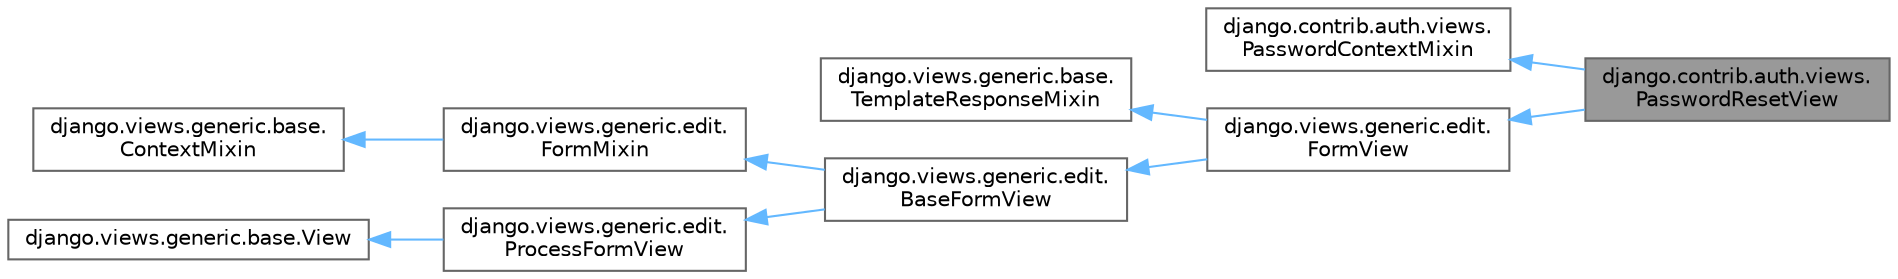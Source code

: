 digraph "django.contrib.auth.views.PasswordResetView"
{
 // LATEX_PDF_SIZE
  bgcolor="transparent";
  edge [fontname=Helvetica,fontsize=10,labelfontname=Helvetica,labelfontsize=10];
  node [fontname=Helvetica,fontsize=10,shape=box,height=0.2,width=0.4];
  rankdir="LR";
  Node1 [id="Node000001",label="django.contrib.auth.views.\lPasswordResetView",height=0.2,width=0.4,color="gray40", fillcolor="grey60", style="filled", fontcolor="black",tooltip=" "];
  Node2 -> Node1 [id="edge9_Node000001_Node000002",dir="back",color="steelblue1",style="solid",tooltip=" "];
  Node2 [id="Node000002",label="django.contrib.auth.views.\lPasswordContextMixin",height=0.2,width=0.4,color="gray40", fillcolor="white", style="filled",URL="$classdjango_1_1contrib_1_1auth_1_1views_1_1PasswordContextMixin.html",tooltip=" "];
  Node3 -> Node1 [id="edge10_Node000001_Node000003",dir="back",color="steelblue1",style="solid",tooltip=" "];
  Node3 [id="Node000003",label="django.views.generic.edit.\lFormView",height=0.2,width=0.4,color="gray40", fillcolor="white", style="filled",URL="$classdjango_1_1views_1_1generic_1_1edit_1_1FormView.html",tooltip=" "];
  Node4 -> Node3 [id="edge11_Node000003_Node000004",dir="back",color="steelblue1",style="solid",tooltip=" "];
  Node4 [id="Node000004",label="django.views.generic.base.\lTemplateResponseMixin",height=0.2,width=0.4,color="gray40", fillcolor="white", style="filled",URL="$classdjango_1_1views_1_1generic_1_1base_1_1TemplateResponseMixin.html",tooltip=" "];
  Node5 -> Node3 [id="edge12_Node000003_Node000005",dir="back",color="steelblue1",style="solid",tooltip=" "];
  Node5 [id="Node000005",label="django.views.generic.edit.\lBaseFormView",height=0.2,width=0.4,color="gray40", fillcolor="white", style="filled",URL="$classdjango_1_1views_1_1generic_1_1edit_1_1BaseFormView.html",tooltip=" "];
  Node6 -> Node5 [id="edge13_Node000005_Node000006",dir="back",color="steelblue1",style="solid",tooltip=" "];
  Node6 [id="Node000006",label="django.views.generic.edit.\lFormMixin",height=0.2,width=0.4,color="gray40", fillcolor="white", style="filled",URL="$classdjango_1_1views_1_1generic_1_1edit_1_1FormMixin.html",tooltip=" "];
  Node7 -> Node6 [id="edge14_Node000006_Node000007",dir="back",color="steelblue1",style="solid",tooltip=" "];
  Node7 [id="Node000007",label="django.views.generic.base.\lContextMixin",height=0.2,width=0.4,color="gray40", fillcolor="white", style="filled",URL="$classdjango_1_1views_1_1generic_1_1base_1_1ContextMixin.html",tooltip=" "];
  Node8 -> Node5 [id="edge15_Node000005_Node000008",dir="back",color="steelblue1",style="solid",tooltip=" "];
  Node8 [id="Node000008",label="django.views.generic.edit.\lProcessFormView",height=0.2,width=0.4,color="gray40", fillcolor="white", style="filled",URL="$classdjango_1_1views_1_1generic_1_1edit_1_1ProcessFormView.html",tooltip=" "];
  Node9 -> Node8 [id="edge16_Node000008_Node000009",dir="back",color="steelblue1",style="solid",tooltip=" "];
  Node9 [id="Node000009",label="django.views.generic.base.View",height=0.2,width=0.4,color="gray40", fillcolor="white", style="filled",URL="$classdjango_1_1views_1_1generic_1_1base_1_1View.html",tooltip=" "];
}
